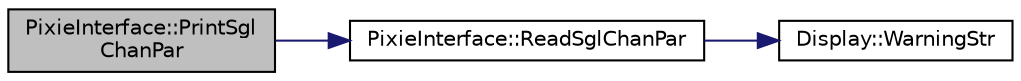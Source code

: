digraph "PixieInterface::PrintSglChanPar"
{
  edge [fontname="Helvetica",fontsize="10",labelfontname="Helvetica",labelfontsize="10"];
  node [fontname="Helvetica",fontsize="10",shape=record];
  rankdir="LR";
  Node1 [label="PixieInterface::PrintSgl\lChanPar",height=0.2,width=0.4,color="black", fillcolor="grey75", style="filled", fontcolor="black"];
  Node1 -> Node2 [color="midnightblue",fontsize="10",style="solid",fontname="Helvetica"];
  Node2 [label="PixieInterface::ReadSglChanPar",height=0.2,width=0.4,color="black", fillcolor="white", style="filled",URL="$d9/dc6/class_pixie_interface.html#ab9aa18adad4d33916a225e1ad2d7d177"];
  Node2 -> Node3 [color="midnightblue",fontsize="10",style="solid",fontname="Helvetica"];
  Node3 [label="Display::WarningStr",height=0.2,width=0.4,color="black", fillcolor="white", style="filled",URL="$da/d6a/namespace_display.html#a0ca7c8835e858cf0b1e0cce72a41ab9c"];
}
